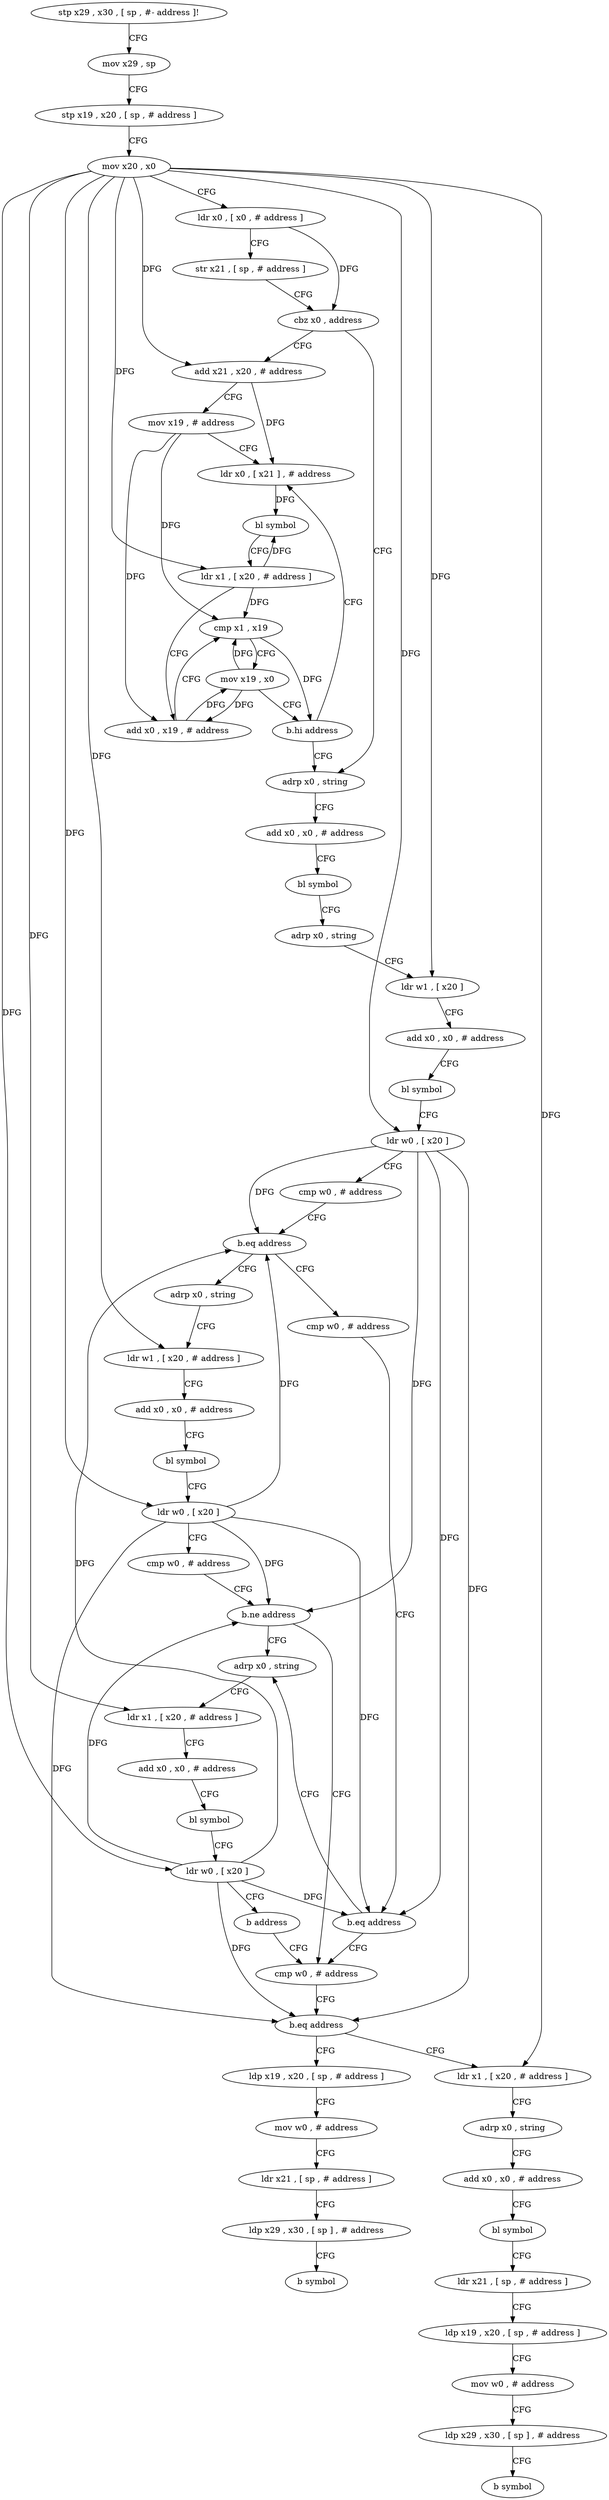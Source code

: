 digraph "func" {
"120640" [label = "stp x29 , x30 , [ sp , #- address ]!" ]
"120644" [label = "mov x29 , sp" ]
"120648" [label = "stp x19 , x20 , [ sp , # address ]" ]
"120652" [label = "mov x20 , x0" ]
"120656" [label = "ldr x0 , [ x0 , # address ]" ]
"120660" [label = "str x21 , [ sp , # address ]" ]
"120664" [label = "cbz x0 , address" ]
"120704" [label = "adrp x0 , string" ]
"120668" [label = "add x21 , x20 , # address" ]
"120708" [label = "add x0 , x0 , # address" ]
"120712" [label = "bl symbol" ]
"120716" [label = "adrp x0 , string" ]
"120720" [label = "ldr w1 , [ x20 ]" ]
"120724" [label = "add x0 , x0 , # address" ]
"120728" [label = "bl symbol" ]
"120732" [label = "ldr w0 , [ x20 ]" ]
"120736" [label = "cmp w0 , # address" ]
"120740" [label = "b.eq address" ]
"120824" [label = "adrp x0 , string" ]
"120744" [label = "cmp w0 , # address" ]
"120672" [label = "mov x19 , # address" ]
"120676" [label = "ldr x0 , [ x21 ] , # address" ]
"120828" [label = "ldr w1 , [ x20 , # address ]" ]
"120832" [label = "add x0 , x0 , # address" ]
"120836" [label = "bl symbol" ]
"120840" [label = "ldr w0 , [ x20 ]" ]
"120844" [label = "cmp w0 , # address" ]
"120848" [label = "b.ne address" ]
"120752" [label = "cmp w0 , # address" ]
"120852" [label = "adrp x0 , string" ]
"120748" [label = "b.eq address" ]
"120680" [label = "bl symbol" ]
"120684" [label = "ldr x1 , [ x20 , # address ]" ]
"120688" [label = "add x0 , x19 , # address" ]
"120692" [label = "cmp x1 , x19" ]
"120696" [label = "mov x19 , x0" ]
"120700" [label = "b.hi address" ]
"120756" [label = "b.eq address" ]
"120784" [label = "ldr x1 , [ x20 , # address ]" ]
"120760" [label = "ldp x19 , x20 , [ sp , # address ]" ]
"120856" [label = "ldr x1 , [ x20 , # address ]" ]
"120860" [label = "add x0 , x0 , # address" ]
"120864" [label = "bl symbol" ]
"120868" [label = "ldr w0 , [ x20 ]" ]
"120872" [label = "b address" ]
"120788" [label = "adrp x0 , string" ]
"120792" [label = "add x0 , x0 , # address" ]
"120796" [label = "bl symbol" ]
"120800" [label = "ldr x21 , [ sp , # address ]" ]
"120804" [label = "ldp x19 , x20 , [ sp , # address ]" ]
"120808" [label = "mov w0 , # address" ]
"120812" [label = "ldp x29 , x30 , [ sp ] , # address" ]
"120816" [label = "b symbol" ]
"120764" [label = "mov w0 , # address" ]
"120768" [label = "ldr x21 , [ sp , # address ]" ]
"120772" [label = "ldp x29 , x30 , [ sp ] , # address" ]
"120776" [label = "b symbol" ]
"120640" -> "120644" [ label = "CFG" ]
"120644" -> "120648" [ label = "CFG" ]
"120648" -> "120652" [ label = "CFG" ]
"120652" -> "120656" [ label = "CFG" ]
"120652" -> "120720" [ label = "DFG" ]
"120652" -> "120732" [ label = "DFG" ]
"120652" -> "120668" [ label = "DFG" ]
"120652" -> "120828" [ label = "DFG" ]
"120652" -> "120840" [ label = "DFG" ]
"120652" -> "120684" [ label = "DFG" ]
"120652" -> "120856" [ label = "DFG" ]
"120652" -> "120868" [ label = "DFG" ]
"120652" -> "120784" [ label = "DFG" ]
"120656" -> "120660" [ label = "CFG" ]
"120656" -> "120664" [ label = "DFG" ]
"120660" -> "120664" [ label = "CFG" ]
"120664" -> "120704" [ label = "CFG" ]
"120664" -> "120668" [ label = "CFG" ]
"120704" -> "120708" [ label = "CFG" ]
"120668" -> "120672" [ label = "CFG" ]
"120668" -> "120676" [ label = "DFG" ]
"120708" -> "120712" [ label = "CFG" ]
"120712" -> "120716" [ label = "CFG" ]
"120716" -> "120720" [ label = "CFG" ]
"120720" -> "120724" [ label = "CFG" ]
"120724" -> "120728" [ label = "CFG" ]
"120728" -> "120732" [ label = "CFG" ]
"120732" -> "120736" [ label = "CFG" ]
"120732" -> "120740" [ label = "DFG" ]
"120732" -> "120848" [ label = "DFG" ]
"120732" -> "120748" [ label = "DFG" ]
"120732" -> "120756" [ label = "DFG" ]
"120736" -> "120740" [ label = "CFG" ]
"120740" -> "120824" [ label = "CFG" ]
"120740" -> "120744" [ label = "CFG" ]
"120824" -> "120828" [ label = "CFG" ]
"120744" -> "120748" [ label = "CFG" ]
"120672" -> "120676" [ label = "CFG" ]
"120672" -> "120688" [ label = "DFG" ]
"120672" -> "120692" [ label = "DFG" ]
"120676" -> "120680" [ label = "DFG" ]
"120828" -> "120832" [ label = "CFG" ]
"120832" -> "120836" [ label = "CFG" ]
"120836" -> "120840" [ label = "CFG" ]
"120840" -> "120844" [ label = "CFG" ]
"120840" -> "120740" [ label = "DFG" ]
"120840" -> "120848" [ label = "DFG" ]
"120840" -> "120748" [ label = "DFG" ]
"120840" -> "120756" [ label = "DFG" ]
"120844" -> "120848" [ label = "CFG" ]
"120848" -> "120752" [ label = "CFG" ]
"120848" -> "120852" [ label = "CFG" ]
"120752" -> "120756" [ label = "CFG" ]
"120852" -> "120856" [ label = "CFG" ]
"120748" -> "120852" [ label = "CFG" ]
"120748" -> "120752" [ label = "CFG" ]
"120680" -> "120684" [ label = "CFG" ]
"120684" -> "120688" [ label = "CFG" ]
"120684" -> "120680" [ label = "DFG" ]
"120684" -> "120692" [ label = "DFG" ]
"120688" -> "120692" [ label = "CFG" ]
"120688" -> "120696" [ label = "DFG" ]
"120692" -> "120696" [ label = "CFG" ]
"120692" -> "120700" [ label = "DFG" ]
"120696" -> "120700" [ label = "CFG" ]
"120696" -> "120688" [ label = "DFG" ]
"120696" -> "120692" [ label = "DFG" ]
"120700" -> "120676" [ label = "CFG" ]
"120700" -> "120704" [ label = "CFG" ]
"120756" -> "120784" [ label = "CFG" ]
"120756" -> "120760" [ label = "CFG" ]
"120784" -> "120788" [ label = "CFG" ]
"120760" -> "120764" [ label = "CFG" ]
"120856" -> "120860" [ label = "CFG" ]
"120860" -> "120864" [ label = "CFG" ]
"120864" -> "120868" [ label = "CFG" ]
"120868" -> "120872" [ label = "CFG" ]
"120868" -> "120740" [ label = "DFG" ]
"120868" -> "120848" [ label = "DFG" ]
"120868" -> "120748" [ label = "DFG" ]
"120868" -> "120756" [ label = "DFG" ]
"120872" -> "120752" [ label = "CFG" ]
"120788" -> "120792" [ label = "CFG" ]
"120792" -> "120796" [ label = "CFG" ]
"120796" -> "120800" [ label = "CFG" ]
"120800" -> "120804" [ label = "CFG" ]
"120804" -> "120808" [ label = "CFG" ]
"120808" -> "120812" [ label = "CFG" ]
"120812" -> "120816" [ label = "CFG" ]
"120764" -> "120768" [ label = "CFG" ]
"120768" -> "120772" [ label = "CFG" ]
"120772" -> "120776" [ label = "CFG" ]
}
